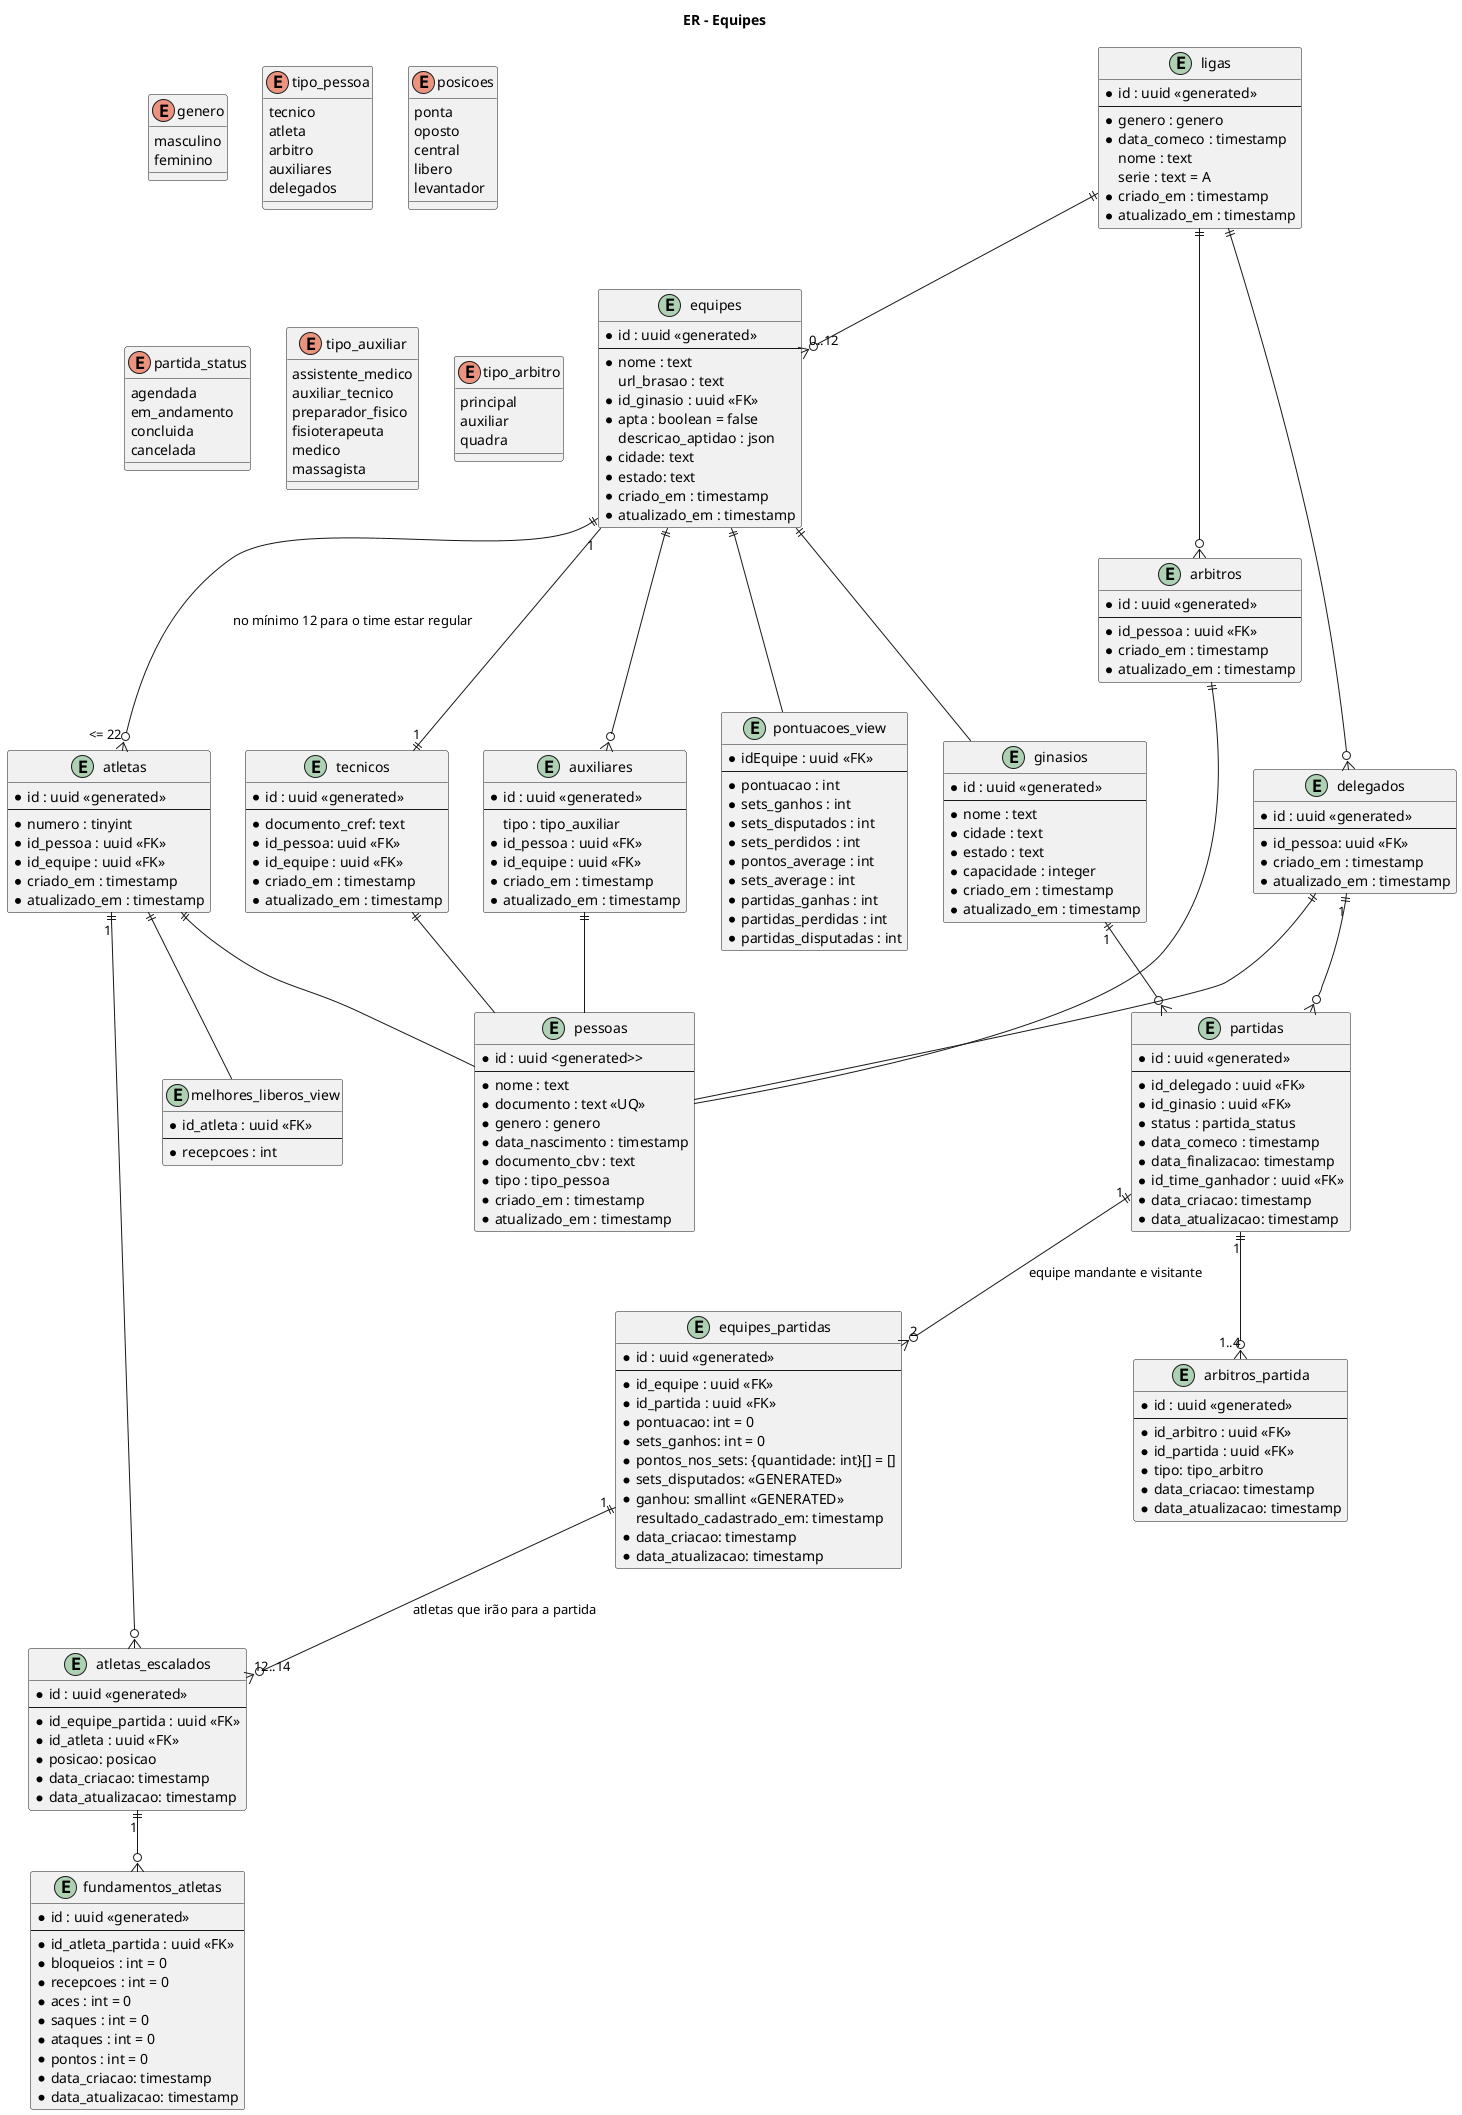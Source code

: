 @startuml er
title ER - Equipes

enum genero{
	masculino
	feminino
}

entity ligas {
	* id : uuid <<generated>>
	--
	* genero : genero
	* data_comeco : timestamp
	nome : text
	serie : text = A
	* criado_em : timestamp
	* atualizado_em : timestamp
}

entity equipes {
	* id : uuid <<generated>>
	--
	* nome : text
	url_brasao : text
	* id_ginasio : uuid <<FK>>  
	* apta : boolean = false
	descricao_aptidao : json
	* cidade: text
	* estado: text
	'min 12 per tournament'
	'max 22 per tounament'
	* criado_em : timestamp
	* atualizado_em : timestamp
}

entity ginasios {
	* id : uuid <<generated>>
	--
	* nome : text
	* cidade : text
	* estado : text
	* capacidade : integer
	* criado_em : timestamp
	* atualizado_em : timestamp
}

enum tipo_pessoa {
	tecnico 
	atleta
	arbitro
	auxiliares
	delegados
}

entity pessoas {
	* id : uuid <generated>>
	--
	* nome : text
	* documento : text <<UQ>>
	* genero : genero
	* data_nascimento : timestamp
	* documento_cbv : text
	* tipo : tipo_pessoa
	* criado_em : timestamp
	* atualizado_em : timestamp
}

enum posicoes {
	ponta
	oposto
	central
	libero
	levantador
}

enum partida_status {
	agendada
	em_andamento
	concluida
	cancelada
}

entity atletas{
	* id : uuid <<generated>>
	--
	* numero : tinyint
	* id_pessoa : uuid <<FK>>
	* id_equipe : uuid <<FK>>
	* criado_em : timestamp
	* atualizado_em : timestamp
}

entity tecnicos{
	* id : uuid <<generated>>
	--
	* documento_cref: text
	* id_pessoa: uuid <<FK>>
	* id_equipe : uuid <<FK>>
	* criado_em : timestamp
	* atualizado_em : timestamp
}

entity arbitros {
	* id : uuid <<generated>>
	--
	* id_pessoa : uuid <<FK>>
	* criado_em : timestamp
	* atualizado_em : timestamp
}

enum tipo_auxiliar {
	assistente_medico
	auxiliar_tecnico
	preparador_fisico
	fisioterapeuta
	medico
	massagista
}

entity auxiliares {
	* id : uuid <<generated>>
	--
	tipo : tipo_auxiliar
	* id_pessoa : uuid <<FK>>
	* id_equipe : uuid <<FK>>
	* criado_em : timestamp
	* atualizado_em : timestamp
}

entity delegados {
	* id : uuid <<generated>>
	--
	* id_pessoa: uuid <<FK>>
	* criado_em : timestamp
	* atualizado_em : timestamp
}

entity partidas {
	* id : uuid <<generated>>
	--
	* id_delegado : uuid <<FK>>
	* id_ginasio : uuid <<FK>>
	* status : partida_status
	* data_comeco : timestamp
	* data_finalizacao: timestamp
	* id_time_ganhador : uuid <<FK>>
	* data_criacao: timestamp
	* data_atualizacao: timestamp
}

entity equipes_partidas {
	* id : uuid <<generated>>
	--
	* id_equipe : uuid <<FK>>
	* id_partida : uuid <<FK>>
	* pontuacao: int = 0
	* sets_ganhos: int = 0
	* pontos_nos_sets: {quantidade: int}[] = []
	* sets_disputados: <<GENERATED>>
	* ganhou: smallint <<GENERATED>>
	resultado_cadastrado_em: timestamp
	* data_criacao: timestamp
	* data_atualizacao: timestamp
}

entity atletas_escalados {
	* id : uuid <<generated>>
	--
	* id_equipe_partida : uuid <<FK>>
	* id_atleta : uuid <<FK>>
	* posicao: posicao
	* data_criacao: timestamp
	* data_atualizacao: timestamp
}

enum tipo_arbitro {
	principal
	auxiliar
	quadra
}

entity arbitros_partida {
	* id : uuid <<generated>>
	--
	* id_arbitro : uuid <<FK>>
	* id_partida : uuid <<FK>>
	* tipo: tipo_arbitro
	* data_criacao: timestamp
	* data_atualizacao: timestamp
}

entity fundamentos_atletas {
	* id : uuid <<generated>>
	--
	* id_atleta_partida : uuid <<FK>>
	* bloqueios : int = 0
	* recepcoes : int = 0
	* aces : int = 0
	* saques : int = 0
	* ataques : int = 0
	* pontos : int = 0
	* data_criacao: timestamp
	* data_atualizacao: timestamp
}

entity pontuacoes_view {
	* idEquipe : uuid <<FK>>
	--
	* pontuacao : int
	* sets_ganhos : int
	* sets_disputados : int
	* sets_perdidos : int
	* pontos_average : int
	* sets_average : int
	* partidas_ganhas : int
	* partidas_perdidas : int
	* partidas_disputadas : int
}

entity melhores_liberos_view {
	* id_atleta : uuid <<FK>>
	--
	* recepcoes : int
}

ligas ||--o{ "0..12" equipes
ligas ||--o{ arbitros
ligas ||--o{ delegados
equipes ||--o{ "<= 22" atletas : no mínimo 12 para o time estar regular
equipes "1" --|| "1" tecnicos
equipes ||--o{ auxiliares
equipes ||-- ginasios
equipes ||-- pontuacoes_view
delegados "1" ||--o{ partidas
ginasios "1" ||--o{ partidas
partidas "1" ||--o{ "2" equipes_partidas : equipe mandante e visitante
partidas "1" ||--o{ "1..4" arbitros_partida 
equipes_partidas "1" ||--o{ "12..14" atletas_escalados : atletas que irão para a partida
atletas "1" ||--o{ atletas_escalados
atletas_escalados "1" ||--o{ fundamentos_atletas

atletas ||-- melhores_liberos_view


atletas ||-- pessoas
tecnicos ||-- pessoas
auxiliares ||-- pessoas
arbitros ||-- pessoas
delegados ||-- pessoas

@enduml